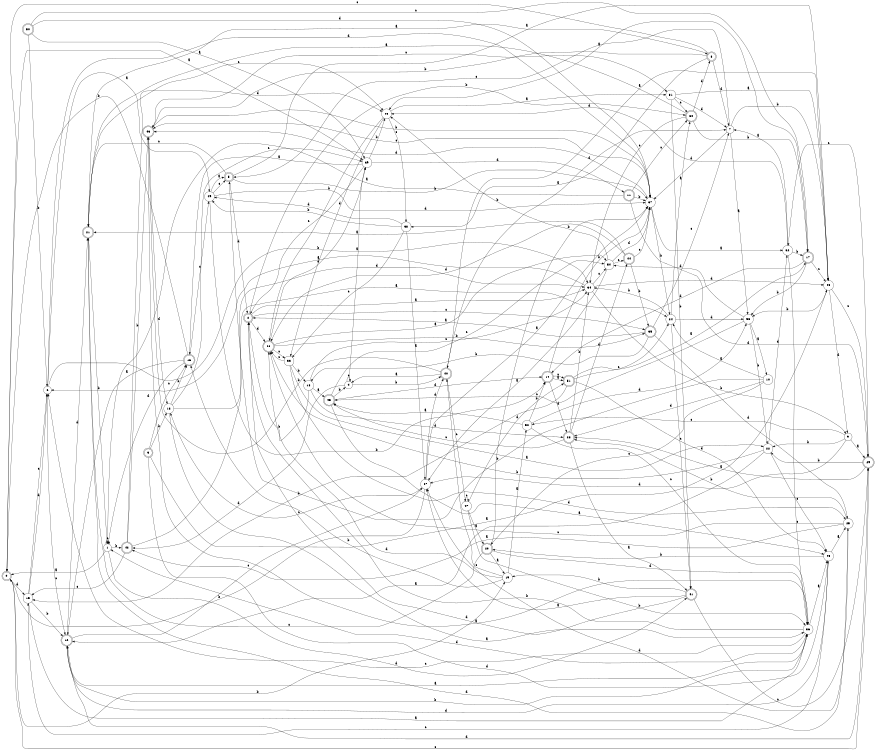 digraph n44_2 {
__start0 [label="" shape="none"];

rankdir=LR;
size="8,5";

s0 [style="rounded,filled", color="black", fillcolor="white" shape="doublecircle", label="0"];
s1 [style="filled", color="black", fillcolor="white" shape="circle", label="1"];
s2 [style="rounded,filled", color="black", fillcolor="white" shape="doublecircle", label="2"];
s3 [style="rounded,filled", color="black", fillcolor="white" shape="doublecircle", label="3"];
s4 [style="filled", color="black", fillcolor="white" shape="circle", label="4"];
s5 [style="rounded,filled", color="black", fillcolor="white" shape="doublecircle", label="5"];
s6 [style="filled", color="black", fillcolor="white" shape="circle", label="6"];
s7 [style="filled", color="black", fillcolor="white" shape="circle", label="7"];
s8 [style="rounded,filled", color="black", fillcolor="white" shape="doublecircle", label="8"];
s9 [style="filled", color="black", fillcolor="white" shape="circle", label="9"];
s10 [style="filled", color="black", fillcolor="white" shape="circle", label="10"];
s11 [style="rounded,filled", color="black", fillcolor="white" shape="doublecircle", label="11"];
s12 [style="rounded,filled", color="black", fillcolor="white" shape="doublecircle", label="12"];
s13 [style="filled", color="black", fillcolor="white" shape="circle", label="13"];
s14 [style="rounded,filled", color="black", fillcolor="white" shape="doublecircle", label="14"];
s15 [style="filled", color="black", fillcolor="white" shape="circle", label="15"];
s16 [style="rounded,filled", color="black", fillcolor="white" shape="doublecircle", label="16"];
s17 [style="rounded,filled", color="black", fillcolor="white" shape="doublecircle", label="17"];
s18 [style="filled", color="black", fillcolor="white" shape="circle", label="18"];
s19 [style="filled", color="black", fillcolor="white" shape="circle", label="19"];
s20 [style="rounded,filled", color="black", fillcolor="white" shape="doublecircle", label="20"];
s21 [style="rounded,filled", color="black", fillcolor="white" shape="doublecircle", label="21"];
s22 [style="filled", color="black", fillcolor="white" shape="circle", label="22"];
s23 [style="filled", color="black", fillcolor="white" shape="circle", label="23"];
s24 [style="filled", color="black", fillcolor="white" shape="circle", label="24"];
s25 [style="filled", color="black", fillcolor="white" shape="circle", label="25"];
s26 [style="rounded,filled", color="black", fillcolor="white" shape="doublecircle", label="26"];
s27 [style="filled", color="black", fillcolor="white" shape="circle", label="27"];
s28 [style="rounded,filled", color="black", fillcolor="white" shape="doublecircle", label="28"];
s29 [style="rounded,filled", color="black", fillcolor="white" shape="doublecircle", label="29"];
s30 [style="rounded,filled", color="black", fillcolor="white" shape="doublecircle", label="30"];
s31 [style="filled", color="black", fillcolor="white" shape="circle", label="31"];
s32 [style="filled", color="black", fillcolor="white" shape="circle", label="32"];
s33 [style="filled", color="black", fillcolor="white" shape="circle", label="33"];
s34 [style="filled", color="black", fillcolor="white" shape="circle", label="34"];
s35 [style="rounded,filled", color="black", fillcolor="white" shape="doublecircle", label="35"];
s36 [style="filled", color="black", fillcolor="white" shape="circle", label="36"];
s37 [style="filled", color="black", fillcolor="white" shape="circle", label="37"];
s38 [style="filled", color="black", fillcolor="white" shape="circle", label="38"];
s39 [style="filled", color="black", fillcolor="white" shape="circle", label="39"];
s40 [style="rounded,filled", color="black", fillcolor="white" shape="doublecircle", label="40"];
s41 [style="rounded,filled", color="black", fillcolor="white" shape="doublecircle", label="41"];
s42 [style="rounded,filled", color="black", fillcolor="white" shape="doublecircle", label="42"];
s43 [style="rounded,filled", color="black", fillcolor="white" shape="doublecircle", label="43"];
s44 [style="rounded,filled", color="black", fillcolor="white" shape="doublecircle", label="44"];
s45 [style="rounded,filled", color="black", fillcolor="white" shape="doublecircle", label="45"];
s46 [style="filled", color="black", fillcolor="white" shape="circle", label="46"];
s47 [style="filled", color="black", fillcolor="white" shape="circle", label="47"];
s48 [style="filled", color="black", fillcolor="white" shape="circle", label="48"];
s49 [style="filled", color="black", fillcolor="white" shape="circle", label="49"];
s50 [style="rounded,filled", color="black", fillcolor="white" shape="doublecircle", label="50"];
s51 [style="rounded,filled", color="black", fillcolor="white" shape="doublecircle", label="51"];
s52 [style="filled", color="black", fillcolor="white" shape="circle", label="52"];
s53 [style="filled", color="black", fillcolor="white" shape="circle", label="53"];
s54 [style="filled", color="black", fillcolor="white" shape="circle", label="54"];
s0 -> s39 [label="a"];
s0 -> s19 [label="b"];
s0 -> s29 [label="c"];
s0 -> s15 [label="d"];
s1 -> s0 [label="a"];
s1 -> s42 [label="b"];
s1 -> s1 [label="c"];
s1 -> s41 [label="d"];
s2 -> s34 [label="a"];
s2 -> s30 [label="b"];
s2 -> s35 [label="c"];
s2 -> s26 [label="d"];
s3 -> s48 [label="a"];
s3 -> s13 [label="b"];
s3 -> s16 [label="c"];
s3 -> s46 [label="d"];
s4 -> s39 [label="a"];
s4 -> s40 [label="b"];
s4 -> s4 [label="c"];
s4 -> s42 [label="d"];
s5 -> s48 [label="a"];
s5 -> s37 [label="b"];
s5 -> s21 [label="c"];
s5 -> s2 [label="d"];
s6 -> s49 [label="a"];
s6 -> s34 [label="b"];
s6 -> s12 [label="c"];
s6 -> s37 [label="d"];
s7 -> s53 [label="a"];
s7 -> s48 [label="b"];
s7 -> s5 [label="c"];
s7 -> s37 [label="d"];
s8 -> s38 [label="a"];
s8 -> s43 [label="b"];
s8 -> s0 [label="c"];
s8 -> s7 [label="d"];
s9 -> s29 [label="a"];
s9 -> s22 [label="b"];
s9 -> s52 [label="c"];
s9 -> s27 [label="d"];
s10 -> s24 [label="a"];
s10 -> s5 [label="b"];
s10 -> s20 [label="c"];
s10 -> s28 [label="d"];
s11 -> s1 [label="a"];
s11 -> s37 [label="b"];
s11 -> s30 [label="c"];
s11 -> s29 [label="d"];
s12 -> s36 [label="a"];
s12 -> s36 [label="b"];
s12 -> s27 [label="c"];
s12 -> s21 [label="d"];
s13 -> s36 [label="a"];
s13 -> s16 [label="b"];
s13 -> s39 [label="c"];
s13 -> s34 [label="d"];
s14 -> s51 [label="a"];
s14 -> s37 [label="b"];
s14 -> s51 [label="c"];
s14 -> s28 [label="d"];
s15 -> s36 [label="a"];
s15 -> s12 [label="b"];
s15 -> s6 [label="c"];
s15 -> s6 [label="d"];
s16 -> s12 [label="a"];
s16 -> s0 [label="b"];
s16 -> s49 [label="c"];
s16 -> s1 [label="d"];
s17 -> s23 [label="a"];
s17 -> s53 [label="b"];
s17 -> s48 [label="c"];
s17 -> s14 [label="d"];
s18 -> s45 [label="a"];
s18 -> s2 [label="b"];
s18 -> s34 [label="c"];
s18 -> s28 [label="d"];
s19 -> s52 [label="a"];
s19 -> s16 [label="b"];
s19 -> s40 [label="c"];
s19 -> s26 [label="d"];
s20 -> s19 [label="a"];
s20 -> s37 [label="b"];
s20 -> s21 [label="c"];
s20 -> s36 [label="d"];
s21 -> s8 [label="a"];
s21 -> s1 [label="b"];
s21 -> s23 [label="c"];
s21 -> s25 [label="d"];
s22 -> s12 [label="a"];
s22 -> s26 [label="b"];
s22 -> s46 [label="c"];
s22 -> s32 [label="d"];
s23 -> s31 [label="a"];
s23 -> s26 [label="b"];
s23 -> s38 [label="c"];
s23 -> s33 [label="d"];
s24 -> s30 [label="a"];
s24 -> s34 [label="b"];
s24 -> s41 [label="c"];
s24 -> s53 [label="d"];
s25 -> s42 [label="a"];
s25 -> s28 [label="b"];
s25 -> s26 [label="c"];
s25 -> s27 [label="d"];
s26 -> s54 [label="a"];
s26 -> s35 [label="b"];
s26 -> s33 [label="c"];
s26 -> s39 [label="d"];
s27 -> s37 [label="a"];
s27 -> s0 [label="b"];
s27 -> s13 [label="c"];
s27 -> s40 [label="d"];
s28 -> s41 [label="a"];
s28 -> s34 [label="b"];
s28 -> s45 [label="c"];
s28 -> s44 [label="d"];
s29 -> s28 [label="a"];
s29 -> s22 [label="b"];
s29 -> s32 [label="c"];
s29 -> s12 [label="d"];
s30 -> s21 [label="a"];
s30 -> s17 [label="b"];
s30 -> s34 [label="c"];
s30 -> s8 [label="d"];
s31 -> s48 [label="a"];
s31 -> s41 [label="b"];
s31 -> s30 [label="c"];
s31 -> s7 [label="d"];
s32 -> s7 [label="a"];
s32 -> s17 [label="b"];
s32 -> s36 [label="c"];
s32 -> s23 [label="d"];
s33 -> s22 [label="a"];
s33 -> s18 [label="b"];
s33 -> s26 [label="c"];
s33 -> s25 [label="d"];
s34 -> s6 [label="a"];
s34 -> s9 [label="b"];
s34 -> s54 [label="c"];
s34 -> s48 [label="d"];
s35 -> s2 [label="a"];
s35 -> s18 [label="b"];
s35 -> s7 [label="c"];
s35 -> s25 [label="d"];
s36 -> s46 [label="a"];
s36 -> s2 [label="b"];
s36 -> s6 [label="c"];
s36 -> s1 [label="d"];
s37 -> s32 [label="a"];
s37 -> s24 [label="b"];
s37 -> s43 [label="c"];
s37 -> s43 [label="d"];
s38 -> s27 [label="a"];
s38 -> s49 [label="b"];
s38 -> s33 [label="c"];
s38 -> s49 [label="d"];
s39 -> s16 [label="a"];
s39 -> s23 [label="b"];
s39 -> s2 [label="c"];
s39 -> s11 [label="d"];
s40 -> s4 [label="a"];
s40 -> s43 [label="b"];
s40 -> s47 [label="c"];
s40 -> s7 [label="d"];
s41 -> s27 [label="a"];
s41 -> s19 [label="b"];
s41 -> s29 [label="c"];
s41 -> s2 [label="d"];
s42 -> s24 [label="a"];
s42 -> s43 [label="b"];
s42 -> s15 [label="c"];
s42 -> s23 [label="d"];
s43 -> s36 [label="a"];
s43 -> s37 [label="b"];
s43 -> s31 [label="c"];
s43 -> s13 [label="d"];
s44 -> s21 [label="a"];
s44 -> s35 [label="b"];
s44 -> s37 [label="c"];
s44 -> s26 [label="d"];
s45 -> s46 [label="a"];
s45 -> s4 [label="b"];
s45 -> s54 [label="c"];
s45 -> s14 [label="d"];
s46 -> s25 [label="a"];
s46 -> s20 [label="b"];
s46 -> s15 [label="c"];
s46 -> s12 [label="d"];
s47 -> s20 [label="a"];
s47 -> s36 [label="b"];
s47 -> s47 [label="c"];
s47 -> s51 [label="d"];
s48 -> s40 [label="a"];
s48 -> s53 [label="b"];
s48 -> s29 [label="c"];
s48 -> s9 [label="d"];
s49 -> s5 [label="a"];
s49 -> s14 [label="b"];
s49 -> s5 [label="c"];
s49 -> s37 [label="d"];
s50 -> s39 [label="a"];
s50 -> s6 [label="b"];
s50 -> s17 [label="c"];
s50 -> s37 [label="d"];
s51 -> s17 [label="a"];
s51 -> s15 [label="b"];
s51 -> s24 [label="c"];
s51 -> s46 [label="d"];
s52 -> s45 [label="a"];
s52 -> s14 [label="b"];
s52 -> s36 [label="c"];
s52 -> s53 [label="d"];
s53 -> s10 [label="a"];
s53 -> s22 [label="b"];
s53 -> s45 [label="c"];
s53 -> s54 [label="d"];
s54 -> s27 [label="a"];
s54 -> s23 [label="b"];
s54 -> s44 [label="c"];
s54 -> s37 [label="d"];

}